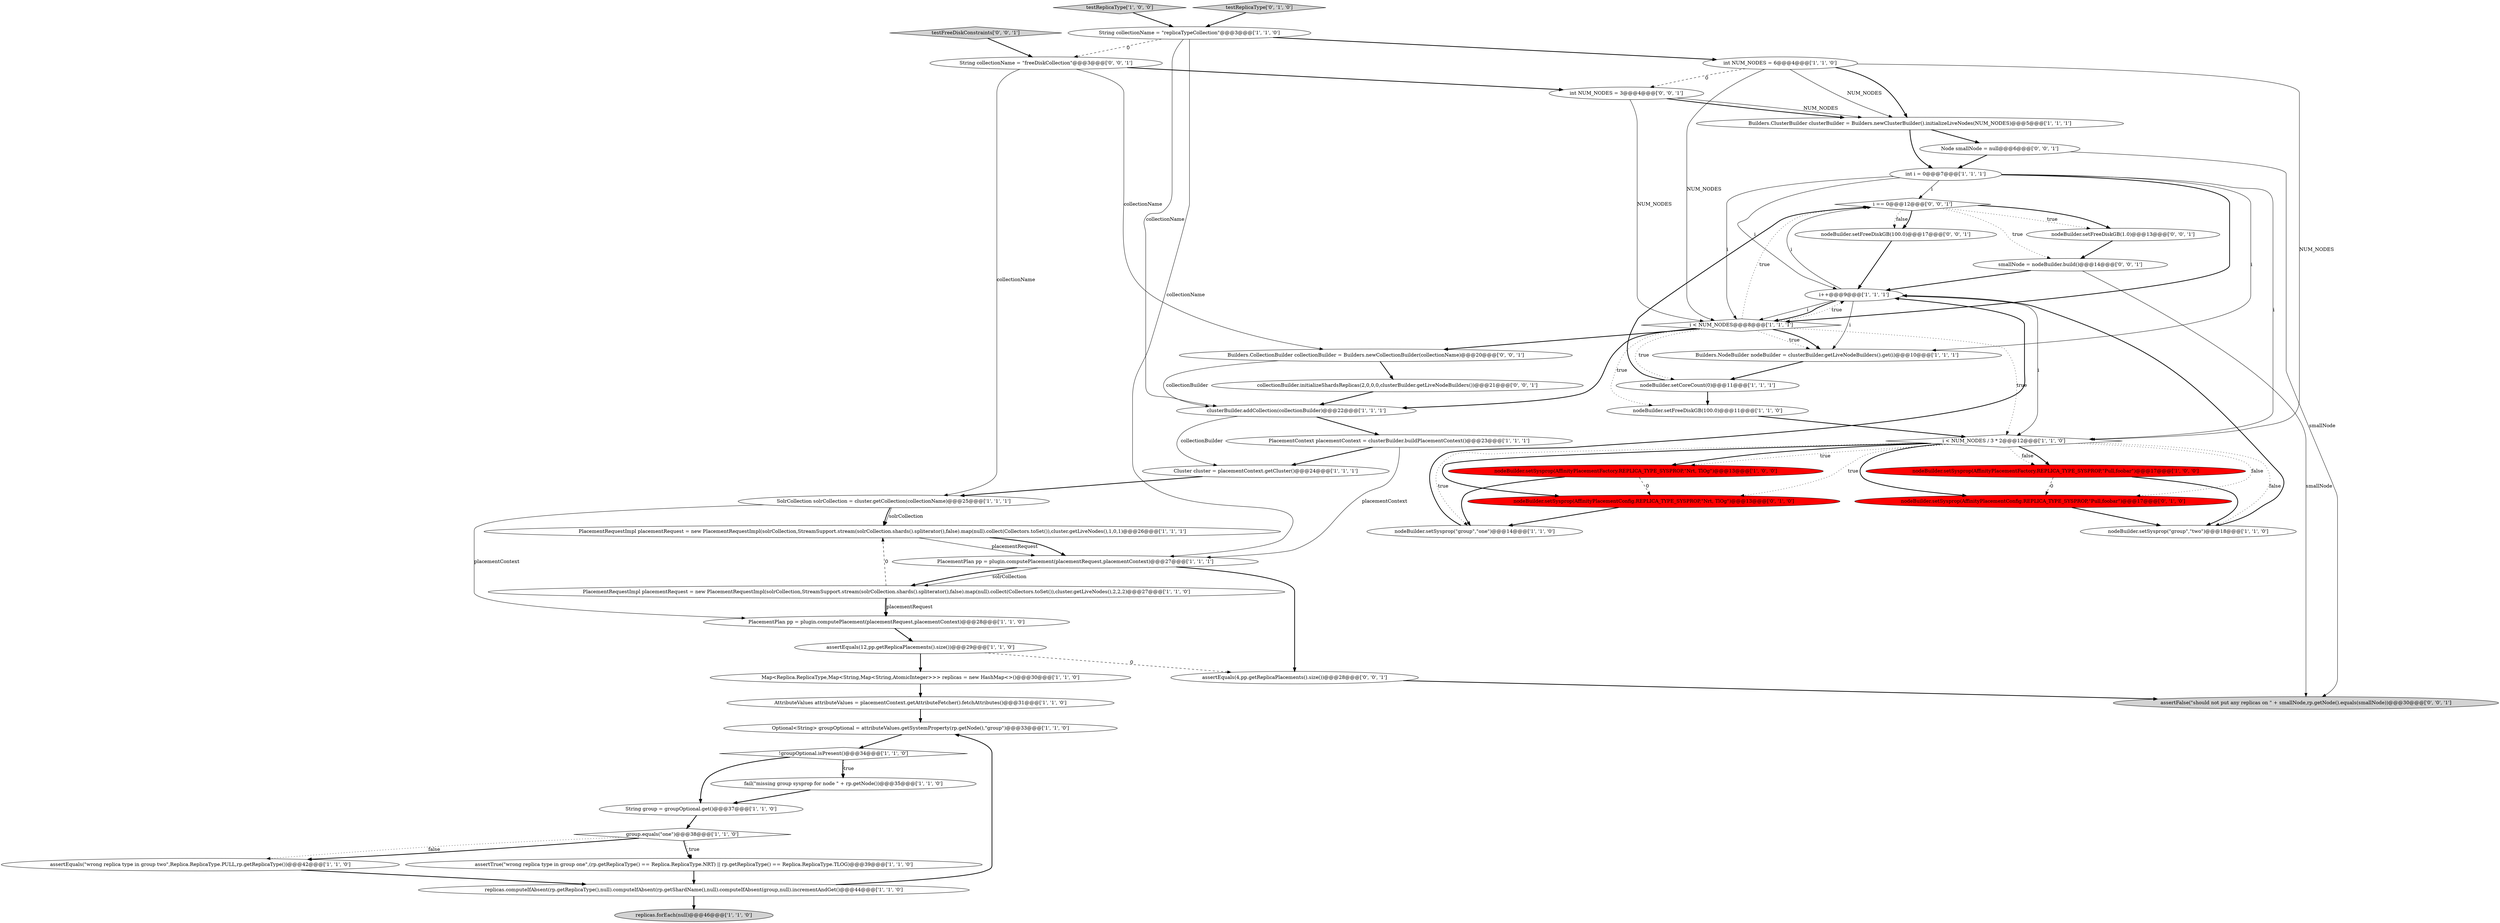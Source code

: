 digraph {
9 [style = filled, label = "testReplicaType['1', '0', '0']", fillcolor = lightgray, shape = diamond image = "AAA0AAABBB1BBB"];
30 [style = filled, label = "PlacementContext placementContext = clusterBuilder.buildPlacementContext()@@@23@@@['1', '1', '1']", fillcolor = white, shape = ellipse image = "AAA0AAABBB1BBB"];
14 [style = filled, label = "PlacementRequestImpl placementRequest = new PlacementRequestImpl(solrCollection,StreamSupport.stream(solrCollection.shards().spliterator(),false).map(null).collect(Collectors.toSet()),cluster.getLiveNodes(),2,2,2)@@@27@@@['1', '1', '0']", fillcolor = white, shape = ellipse image = "AAA0AAABBB1BBB"];
32 [style = filled, label = "PlacementPlan pp = plugin.computePlacement(placementRequest,placementContext)@@@28@@@['1', '1', '0']", fillcolor = white, shape = ellipse image = "AAA0AAABBB1BBB"];
48 [style = filled, label = "i == 0@@@12@@@['0', '0', '1']", fillcolor = white, shape = diamond image = "AAA0AAABBB3BBB"];
4 [style = filled, label = "Cluster cluster = placementContext.getCluster()@@@24@@@['1', '1', '1']", fillcolor = white, shape = ellipse image = "AAA0AAABBB1BBB"];
11 [style = filled, label = "AttributeValues attributeValues = placementContext.getAttributeFetcher().fetchAttributes()@@@31@@@['1', '1', '0']", fillcolor = white, shape = ellipse image = "AAA0AAABBB1BBB"];
7 [style = filled, label = "Optional<String> groupOptional = attributeValues.getSystemProperty(rp.getNode(),\"group\")@@@33@@@['1', '1', '0']", fillcolor = white, shape = ellipse image = "AAA0AAABBB1BBB"];
27 [style = filled, label = "assertEquals(12,pp.getReplicaPlacements().size())@@@29@@@['1', '1', '0']", fillcolor = white, shape = ellipse image = "AAA0AAABBB1BBB"];
34 [style = filled, label = "nodeBuilder.setSysprop(AffinityPlacementFactory.REPLICA_TYPE_SYSPROP,\"Nrt, TlOg\")@@@13@@@['1', '0', '0']", fillcolor = red, shape = ellipse image = "AAA1AAABBB1BBB"];
24 [style = filled, label = "replicas.forEach(null)@@@46@@@['1', '1', '0']", fillcolor = lightgray, shape = ellipse image = "AAA0AAABBB1BBB"];
21 [style = filled, label = "!groupOptional.isPresent()@@@34@@@['1', '1', '0']", fillcolor = white, shape = diamond image = "AAA0AAABBB1BBB"];
2 [style = filled, label = "PlacementRequestImpl placementRequest = new PlacementRequestImpl(solrCollection,StreamSupport.stream(solrCollection.shards().spliterator(),false).map(null).collect(Collectors.toSet()),cluster.getLiveNodes(),1,0,1)@@@26@@@['1', '1', '1']", fillcolor = white, shape = ellipse image = "AAA0AAABBB1BBB"];
26 [style = filled, label = "nodeBuilder.setCoreCount(0)@@@11@@@['1', '1', '1']", fillcolor = white, shape = ellipse image = "AAA0AAABBB1BBB"];
29 [style = filled, label = "nodeBuilder.setSysprop(\"group\",\"one\")@@@14@@@['1', '1', '0']", fillcolor = white, shape = ellipse image = "AAA0AAABBB1BBB"];
8 [style = filled, label = "Map<Replica.ReplicaType,Map<String,Map<String,AtomicInteger>>> replicas = new HashMap<>()@@@30@@@['1', '1', '0']", fillcolor = white, shape = ellipse image = "AAA0AAABBB1BBB"];
35 [style = filled, label = "testReplicaType['0', '1', '0']", fillcolor = lightgray, shape = diamond image = "AAA0AAABBB2BBB"];
33 [style = filled, label = "Builders.ClusterBuilder clusterBuilder = Builders.newClusterBuilder().initializeLiveNodes(NUM_NODES)@@@5@@@['1', '1', '1']", fillcolor = white, shape = ellipse image = "AAA0AAABBB1BBB"];
46 [style = filled, label = "int NUM_NODES = 3@@@4@@@['0', '0', '1']", fillcolor = white, shape = ellipse image = "AAA0AAABBB3BBB"];
18 [style = filled, label = "String group = groupOptional.get()@@@37@@@['1', '1', '0']", fillcolor = white, shape = ellipse image = "AAA0AAABBB1BBB"];
15 [style = filled, label = "String collectionName = \"replicaTypeCollection\"@@@3@@@['1', '1', '0']", fillcolor = white, shape = ellipse image = "AAA0AAABBB1BBB"];
25 [style = filled, label = "int i = 0@@@7@@@['1', '1', '1']", fillcolor = white, shape = ellipse image = "AAA0AAABBB1BBB"];
3 [style = filled, label = "i++@@@9@@@['1', '1', '1']", fillcolor = white, shape = ellipse image = "AAA0AAABBB1BBB"];
40 [style = filled, label = "String collectionName = \"freeDiskCollection\"@@@3@@@['0', '0', '1']", fillcolor = white, shape = ellipse image = "AAA0AAABBB3BBB"];
5 [style = filled, label = "PlacementPlan pp = plugin.computePlacement(placementRequest,placementContext)@@@27@@@['1', '1', '1']", fillcolor = white, shape = ellipse image = "AAA0AAABBB1BBB"];
1 [style = filled, label = "assertTrue(\"wrong replica type in group one\",(rp.getReplicaType() == Replica.ReplicaType.NRT) || rp.getReplicaType() == Replica.ReplicaType.TLOG)@@@39@@@['1', '1', '0']", fillcolor = white, shape = ellipse image = "AAA0AAABBB1BBB"];
47 [style = filled, label = "Node smallNode = null@@@6@@@['0', '0', '1']", fillcolor = white, shape = ellipse image = "AAA0AAABBB3BBB"];
6 [style = filled, label = "clusterBuilder.addCollection(collectionBuilder)@@@22@@@['1', '1', '1']", fillcolor = white, shape = ellipse image = "AAA0AAABBB1BBB"];
44 [style = filled, label = "nodeBuilder.setFreeDiskGB(100.0)@@@17@@@['0', '0', '1']", fillcolor = white, shape = ellipse image = "AAA0AAABBB3BBB"];
23 [style = filled, label = "nodeBuilder.setFreeDiskGB(100.0)@@@11@@@['1', '1', '0']", fillcolor = white, shape = ellipse image = "AAA0AAABBB1BBB"];
0 [style = filled, label = "i < NUM_NODES / 3 * 2@@@12@@@['1', '1', '0']", fillcolor = white, shape = diamond image = "AAA0AAABBB1BBB"];
45 [style = filled, label = "Builders.CollectionBuilder collectionBuilder = Builders.newCollectionBuilder(collectionName)@@@20@@@['0', '0', '1']", fillcolor = white, shape = ellipse image = "AAA0AAABBB3BBB"];
17 [style = filled, label = "nodeBuilder.setSysprop(\"group\",\"two\")@@@18@@@['1', '1', '0']", fillcolor = white, shape = ellipse image = "AAA0AAABBB1BBB"];
39 [style = filled, label = "nodeBuilder.setFreeDiskGB(1.0)@@@13@@@['0', '0', '1']", fillcolor = white, shape = ellipse image = "AAA0AAABBB3BBB"];
13 [style = filled, label = "fail(\"missing group sysprop for node \" + rp.getNode())@@@35@@@['1', '1', '0']", fillcolor = white, shape = ellipse image = "AAA0AAABBB1BBB"];
41 [style = filled, label = "assertFalse(\"should not put any replicas on \" + smallNode,rp.getNode().equals(smallNode))@@@30@@@['0', '0', '1']", fillcolor = lightgray, shape = ellipse image = "AAA0AAABBB3BBB"];
42 [style = filled, label = "assertEquals(4,pp.getReplicaPlacements().size())@@@28@@@['0', '0', '1']", fillcolor = white, shape = ellipse image = "AAA0AAABBB3BBB"];
12 [style = filled, label = "replicas.computeIfAbsent(rp.getReplicaType(),null).computeIfAbsent(rp.getShardName(),null).computeIfAbsent(group,null).incrementAndGet()@@@44@@@['1', '1', '0']", fillcolor = white, shape = ellipse image = "AAA0AAABBB1BBB"];
28 [style = filled, label = "assertEquals(\"wrong replica type in group two\",Replica.ReplicaType.PULL,rp.getReplicaType())@@@42@@@['1', '1', '0']", fillcolor = white, shape = ellipse image = "AAA0AAABBB1BBB"];
22 [style = filled, label = "i < NUM_NODES@@@8@@@['1', '1', '1']", fillcolor = white, shape = diamond image = "AAA0AAABBB1BBB"];
36 [style = filled, label = "nodeBuilder.setSysprop(AffinityPlacementConfig.REPLICA_TYPE_SYSPROP,\"Nrt, TlOg\")@@@13@@@['0', '1', '0']", fillcolor = red, shape = ellipse image = "AAA1AAABBB2BBB"];
43 [style = filled, label = "collectionBuilder.initializeShardsReplicas(2,0,0,0,clusterBuilder.getLiveNodeBuilders())@@@21@@@['0', '0', '1']", fillcolor = white, shape = ellipse image = "AAA0AAABBB3BBB"];
37 [style = filled, label = "nodeBuilder.setSysprop(AffinityPlacementConfig.REPLICA_TYPE_SYSPROP,\"Pull,foobar\")@@@17@@@['0', '1', '0']", fillcolor = red, shape = ellipse image = "AAA1AAABBB2BBB"];
10 [style = filled, label = "SolrCollection solrCollection = cluster.getCollection(collectionName)@@@25@@@['1', '1', '1']", fillcolor = white, shape = ellipse image = "AAA0AAABBB1BBB"];
38 [style = filled, label = "testFreeDiskConstraints['0', '0', '1']", fillcolor = lightgray, shape = diamond image = "AAA0AAABBB3BBB"];
31 [style = filled, label = "int NUM_NODES = 6@@@4@@@['1', '1', '0']", fillcolor = white, shape = ellipse image = "AAA0AAABBB1BBB"];
20 [style = filled, label = "Builders.NodeBuilder nodeBuilder = clusterBuilder.getLiveNodeBuilders().get(i)@@@10@@@['1', '1', '1']", fillcolor = white, shape = ellipse image = "AAA0AAABBB1BBB"];
16 [style = filled, label = "nodeBuilder.setSysprop(AffinityPlacementFactory.REPLICA_TYPE_SYSPROP,\"Pull,foobar\")@@@17@@@['1', '0', '0']", fillcolor = red, shape = ellipse image = "AAA1AAABBB1BBB"];
19 [style = filled, label = "group.equals(\"one\")@@@38@@@['1', '1', '0']", fillcolor = white, shape = diamond image = "AAA0AAABBB1BBB"];
49 [style = filled, label = "smallNode = nodeBuilder.build()@@@14@@@['0', '0', '1']", fillcolor = white, shape = ellipse image = "AAA0AAABBB3BBB"];
14->2 [style = dashed, label="0"];
42->41 [style = bold, label=""];
40->45 [style = solid, label="collectionName"];
3->22 [style = solid, label="i"];
25->22 [style = bold, label=""];
20->26 [style = bold, label=""];
36->29 [style = bold, label=""];
3->48 [style = solid, label="i"];
15->40 [style = dashed, label="0"];
15->6 [style = solid, label="collectionName"];
21->18 [style = bold, label=""];
12->7 [style = bold, label=""];
48->39 [style = bold, label=""];
40->10 [style = solid, label="collectionName"];
6->4 [style = solid, label="collectionBuilder"];
15->5 [style = solid, label="collectionName"];
19->1 [style = bold, label=""];
45->43 [style = bold, label=""];
33->25 [style = bold, label=""];
48->39 [style = dotted, label="true"];
45->6 [style = solid, label="collectionBuilder"];
0->34 [style = dotted, label="true"];
39->49 [style = bold, label=""];
48->44 [style = dotted, label="false"];
3->20 [style = solid, label="i"];
1->12 [style = bold, label=""];
19->28 [style = bold, label=""];
8->11 [style = bold, label=""];
49->41 [style = solid, label="smallNode"];
2->5 [style = solid, label="placementRequest"];
21->13 [style = bold, label=""];
16->37 [style = dashed, label="0"];
22->23 [style = dotted, label="true"];
22->0 [style = dotted, label="true"];
44->3 [style = bold, label=""];
18->19 [style = bold, label=""];
48->44 [style = bold, label=""];
16->17 [style = bold, label=""];
5->14 [style = solid, label="solrCollection"];
0->36 [style = bold, label=""];
0->34 [style = bold, label=""];
30->5 [style = solid, label="placementContext"];
0->16 [style = dotted, label="false"];
31->46 [style = dashed, label="0"];
47->25 [style = bold, label=""];
22->20 [style = dotted, label="true"];
33->47 [style = bold, label=""];
22->20 [style = bold, label=""];
15->31 [style = bold, label=""];
31->33 [style = bold, label=""];
46->33 [style = bold, label=""];
49->3 [style = bold, label=""];
10->2 [style = bold, label=""];
21->13 [style = dotted, label="true"];
26->48 [style = bold, label=""];
27->8 [style = bold, label=""];
13->18 [style = bold, label=""];
22->6 [style = bold, label=""];
4->10 [style = bold, label=""];
19->1 [style = dotted, label="true"];
34->29 [style = bold, label=""];
0->16 [style = bold, label=""];
47->41 [style = solid, label="smallNode"];
22->45 [style = bold, label=""];
35->15 [style = bold, label=""];
25->20 [style = solid, label="i"];
32->27 [style = bold, label=""];
0->17 [style = dotted, label="false"];
12->24 [style = bold, label=""];
28->12 [style = bold, label=""];
10->2 [style = solid, label="solrCollection"];
23->0 [style = bold, label=""];
31->22 [style = solid, label="NUM_NODES"];
27->42 [style = dashed, label="0"];
14->32 [style = solid, label="placementRequest"];
10->32 [style = solid, label="placementContext"];
22->26 [style = dotted, label="true"];
17->3 [style = bold, label=""];
22->3 [style = dotted, label="true"];
22->48 [style = dotted, label="true"];
34->36 [style = dashed, label="0"];
14->32 [style = bold, label=""];
38->40 [style = bold, label=""];
2->5 [style = bold, label=""];
25->48 [style = solid, label="i"];
0->37 [style = bold, label=""];
25->0 [style = solid, label="i"];
29->3 [style = bold, label=""];
37->17 [style = bold, label=""];
19->28 [style = dotted, label="false"];
46->33 [style = solid, label="NUM_NODES"];
31->33 [style = solid, label="NUM_NODES"];
5->14 [style = bold, label=""];
3->22 [style = bold, label=""];
0->37 [style = dotted, label="false"];
48->49 [style = dotted, label="true"];
43->6 [style = bold, label=""];
0->36 [style = dotted, label="true"];
40->46 [style = bold, label=""];
3->0 [style = solid, label="i"];
31->0 [style = solid, label="NUM_NODES"];
0->29 [style = dotted, label="true"];
30->4 [style = bold, label=""];
9->15 [style = bold, label=""];
26->23 [style = bold, label=""];
7->21 [style = bold, label=""];
25->3 [style = solid, label="i"];
5->42 [style = bold, label=""];
25->22 [style = solid, label="i"];
46->22 [style = solid, label="NUM_NODES"];
11->7 [style = bold, label=""];
6->30 [style = bold, label=""];
}
